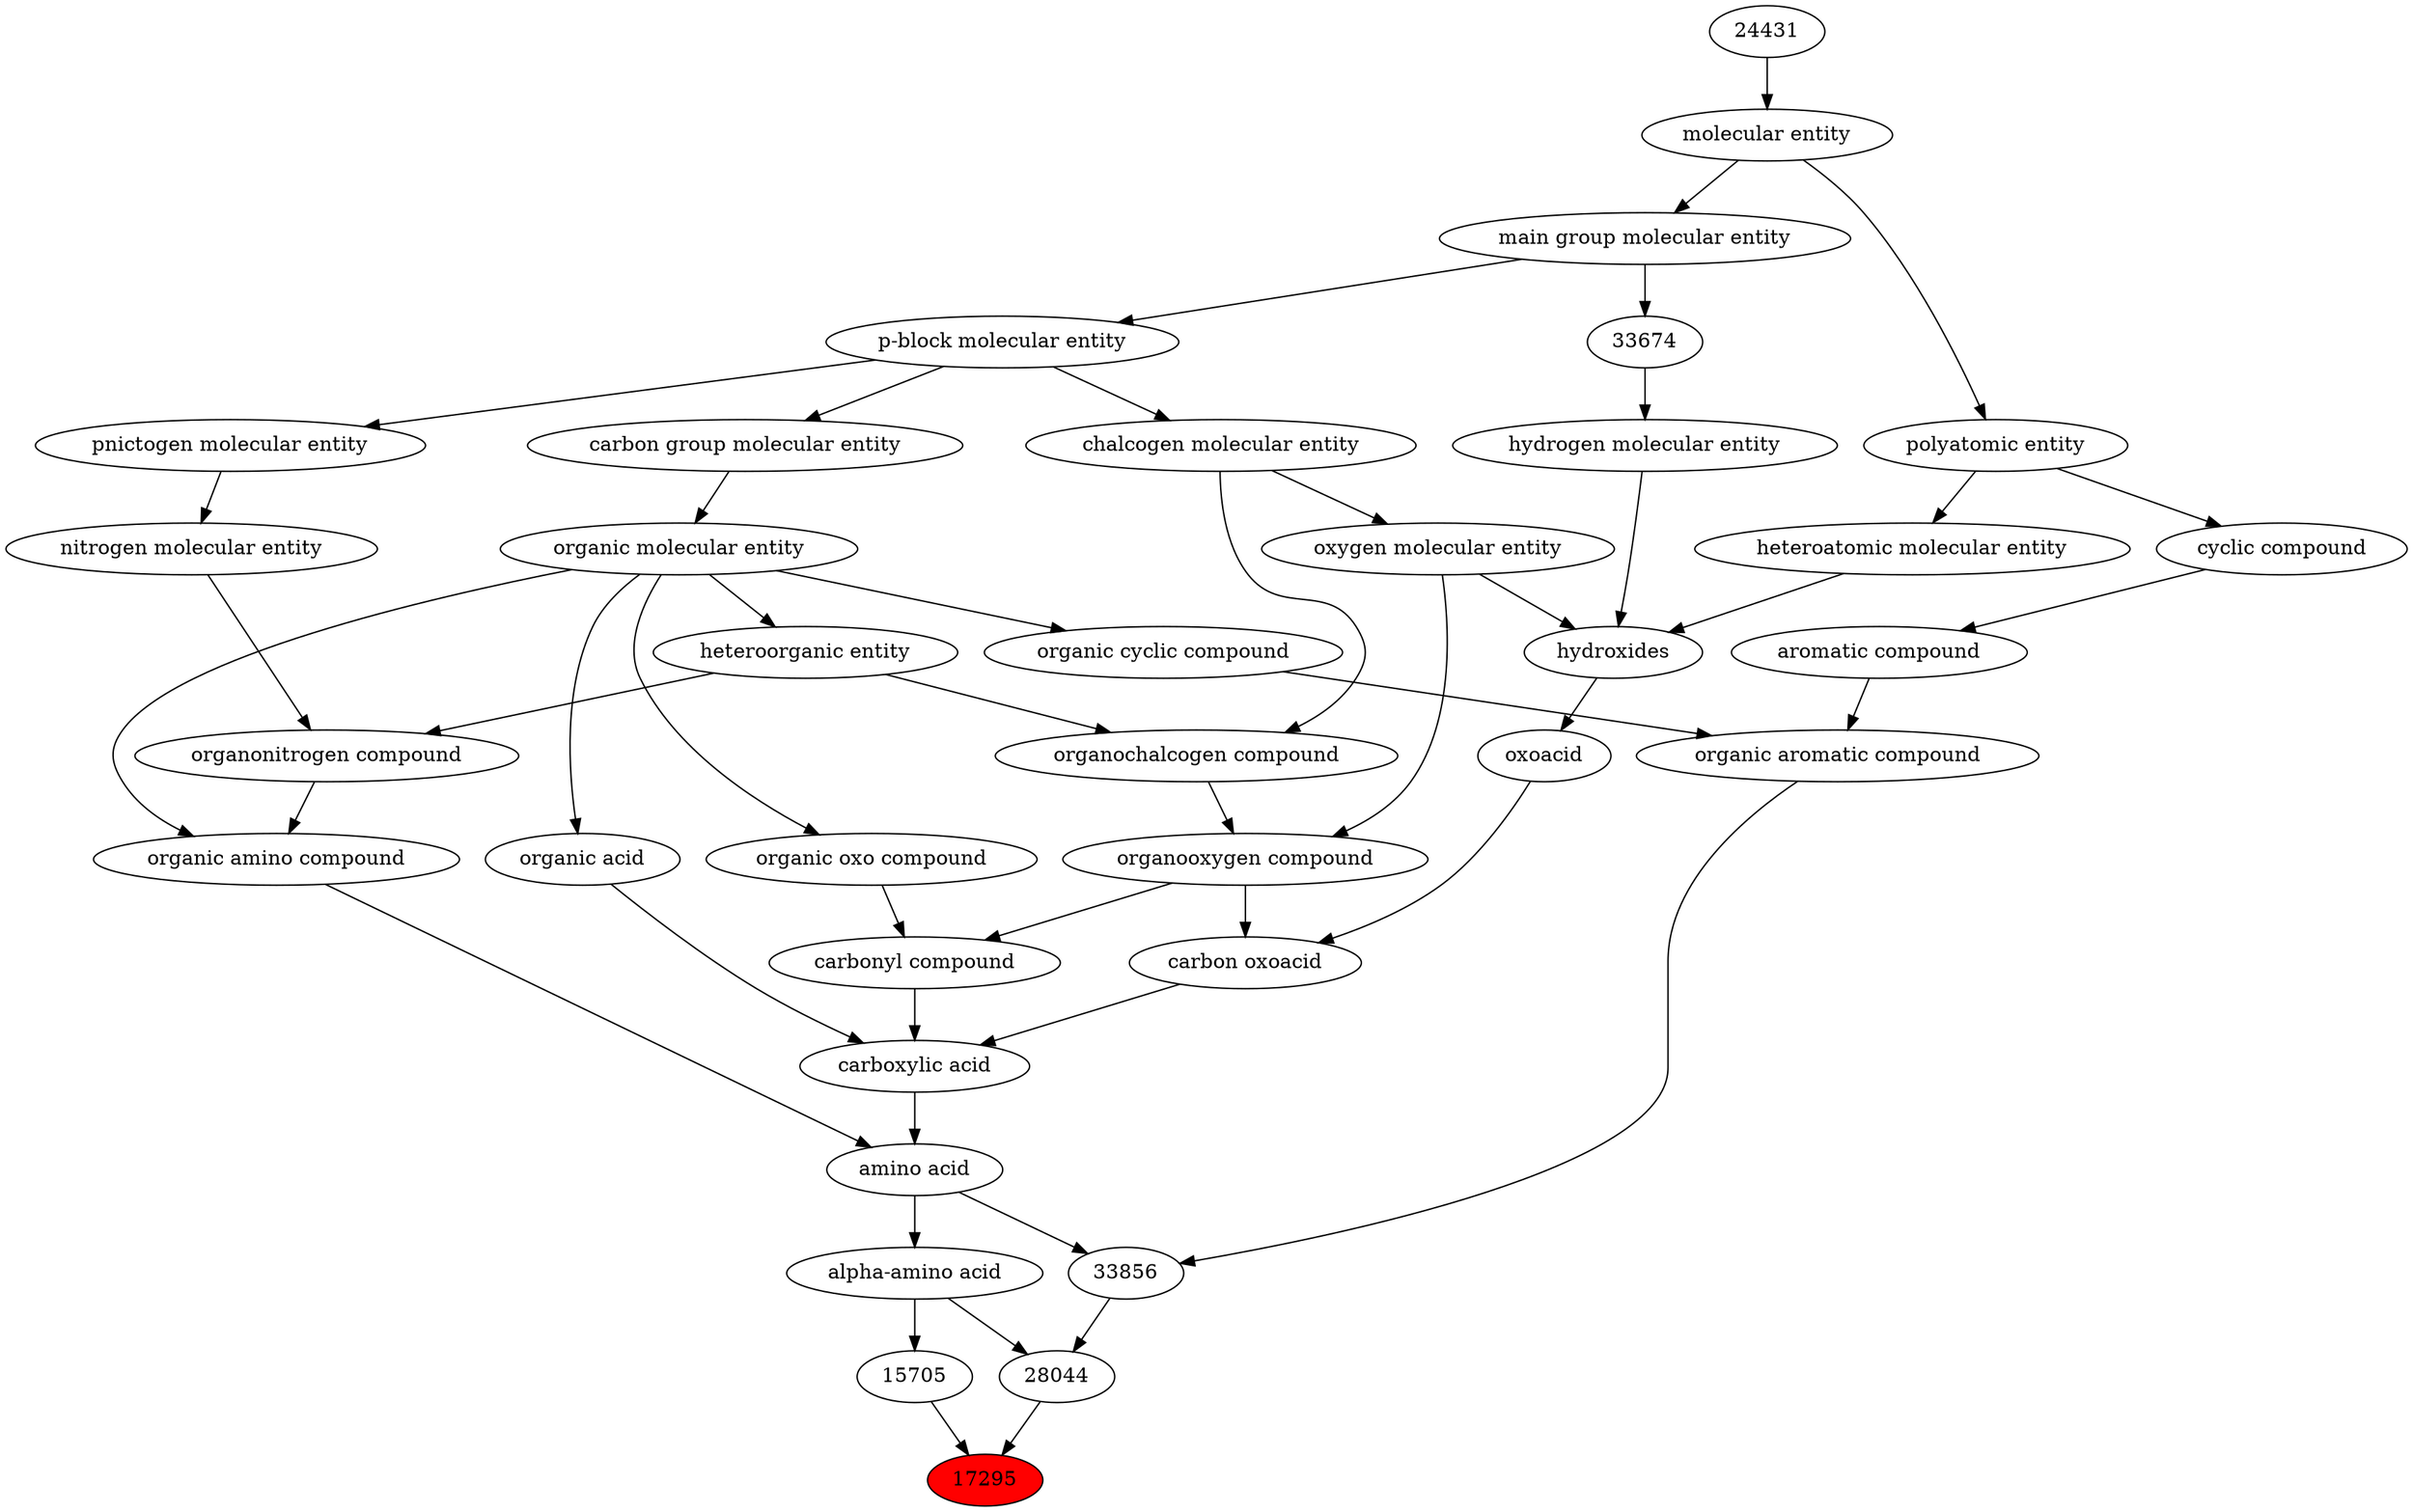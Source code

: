 digraph tree{ 
17295 [label="17295" fillcolor=red style=filled]
28044 -> 17295
15705 -> 17295
28044 [label="28044"]
33704 -> 28044
33856 -> 28044
15705 [label="15705"]
33704 -> 15705
33704 [label="alpha-amino acid"]
33709 -> 33704
33856 [label="33856"]
33659 -> 33856
33709 -> 33856
33709 [label="amino acid"]
50047 -> 33709
33575 -> 33709
33659 [label="organic aromatic compound"]
33832 -> 33659
33655 -> 33659
50047 [label="organic amino compound"]
50860 -> 50047
35352 -> 50047
33575 [label="carboxylic acid"]
36586 -> 33575
35605 -> 33575
64709 -> 33575
33832 [label="organic cyclic compound"]
50860 -> 33832
33655 [label="aromatic compound"]
33595 -> 33655
50860 [label="organic molecular entity"]
33582 -> 50860
35352 [label="organonitrogen compound"]
51143 -> 35352
33285 -> 35352
36586 [label="carbonyl compound"]
36587 -> 36586
36963 -> 36586
35605 [label="carbon oxoacid"]
24833 -> 35605
36963 -> 35605
64709 [label="organic acid"]
50860 -> 64709
33595 [label="cyclic compound"]
36357 -> 33595
33582 [label="carbon group molecular entity"]
33675 -> 33582
51143 [label="nitrogen molecular entity"]
33302 -> 51143
33285 [label="heteroorganic entity"]
50860 -> 33285
36587 [label="organic oxo compound"]
50860 -> 36587
36963 [label="organooxygen compound"]
36962 -> 36963
25806 -> 36963
24833 [label="oxoacid"]
24651 -> 24833
36357 [label="polyatomic entity"]
23367 -> 36357
33675 [label="p-block molecular entity"]
33579 -> 33675
33302 [label="pnictogen molecular entity"]
33675 -> 33302
36962 [label="organochalcogen compound"]
33285 -> 36962
33304 -> 36962
25806 [label="oxygen molecular entity"]
33304 -> 25806
24651 [label="hydroxides"]
25806 -> 24651
33608 -> 24651
37577 -> 24651
23367 [label="molecular entity"]
24431 -> 23367
33579 [label="main group molecular entity"]
23367 -> 33579
33304 [label="chalcogen molecular entity"]
33675 -> 33304
33608 [label="hydrogen molecular entity"]
33674 -> 33608
37577 [label="heteroatomic molecular entity"]
36357 -> 37577
24431 [label="24431"]
33674 [label="33674"]
33579 -> 33674
}